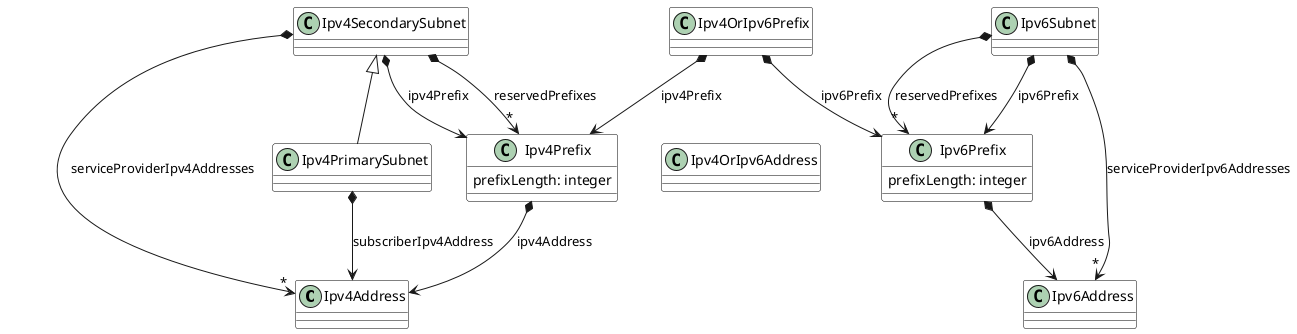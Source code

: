 @startuml
skinparam {
    ClassBackgroundColor White
    ClassBorderColor Black
}


class Ipv4Address {

}

class Ipv4OrIpv6Address {

}

Ipv4OrIpv6Address -u[hidden]-> Ipv4OrIpv6Prefix


class Ipv4PrimarySubnet {

}
Ipv4SecondarySubnet <|-- Ipv4PrimarySubnet

Ipv4PrimarySubnet *--> Ipv4Address : subscriberIpv4Address

class Ipv4SecondarySubnet {

}

Ipv4SecondarySubnet *--> Ipv4Prefix : ipv4Prefix
Ipv4SecondarySubnet *-->"*" Ipv4Address : serviceProviderIpv4Addresses
Ipv4SecondarySubnet *-->"*" Ipv4Prefix : reservedPrefixes



class Ipv4OrIpv6Prefix {

}

Ipv4OrIpv6Prefix *--> Ipv6Prefix : ipv6Prefix
Ipv4OrIpv6Prefix *--> Ipv4Prefix : ipv4Prefix


class Ipv4Prefix {

    prefixLength: integer
}

Ipv4Prefix *--> Ipv4Address : ipv4Address


class Ipv6Address {

}

class Ipv6Subnet {

}

Ipv6Subnet *--> Ipv6Prefix : ipv6Prefix
Ipv6Subnet *-->"*" Ipv6Address : serviceProviderIpv6Addresses
Ipv6Subnet *-->"*" Ipv6Prefix : reservedPrefixes


class Ipv6Prefix {

    prefixLength: integer
}

Ipv6Prefix *--> Ipv6Address : ipv6Address


@enduml
